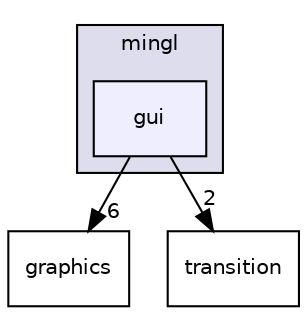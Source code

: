 digraph "libs/mingl/gui" {
  compound=true
  node [ fontsize="10", fontname="Helvetica"];
  edge [ labelfontsize="10", labelfontname="Helvetica"];
  subgraph clusterdir_d4c5b6fad7562fcd9ee8f60dc5abf3ff {
    graph [ bgcolor="#ddddee", pencolor="black", label="mingl" fontname="Helvetica", fontsize="10", URL="dir_d4c5b6fad7562fcd9ee8f60dc5abf3ff.html"]
  dir_2d587d7bb8c0fd05a9cc897459d82d0c [shape=box, label="gui", style="filled", fillcolor="#eeeeff", pencolor="black", URL="dir_2d587d7bb8c0fd05a9cc897459d82d0c.html"];
  }
  dir_a778e13ce7ec8fca2d01c6476ab52e55 [shape=box label="graphics" URL="dir_a778e13ce7ec8fca2d01c6476ab52e55.html"];
  dir_2c4800bb6f64dd6009bd1c5ff3d4d12b [shape=box label="transition" URL="dir_2c4800bb6f64dd6009bd1c5ff3d4d12b.html"];
  dir_2d587d7bb8c0fd05a9cc897459d82d0c->dir_a778e13ce7ec8fca2d01c6476ab52e55 [headlabel="6", labeldistance=1.5 headhref="dir_000029_000028.html"];
  dir_2d587d7bb8c0fd05a9cc897459d82d0c->dir_2c4800bb6f64dd6009bd1c5ff3d4d12b [headlabel="2", labeldistance=1.5 headhref="dir_000029_000032.html"];
}
